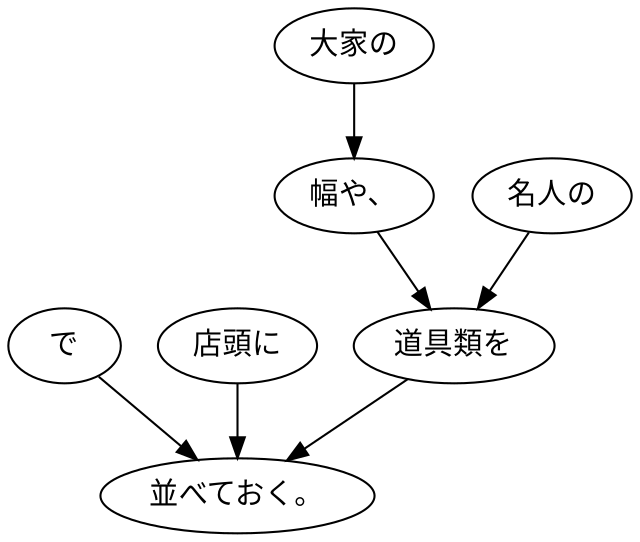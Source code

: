 digraph graph8675 {
	node0 [label="で"];
	node1 [label="店頭に"];
	node2 [label="大家の"];
	node3 [label="幅や、"];
	node4 [label="名人の"];
	node5 [label="道具類を"];
	node6 [label="並べておく。"];
	node0 -> node6;
	node1 -> node6;
	node2 -> node3;
	node3 -> node5;
	node4 -> node5;
	node5 -> node6;
}
